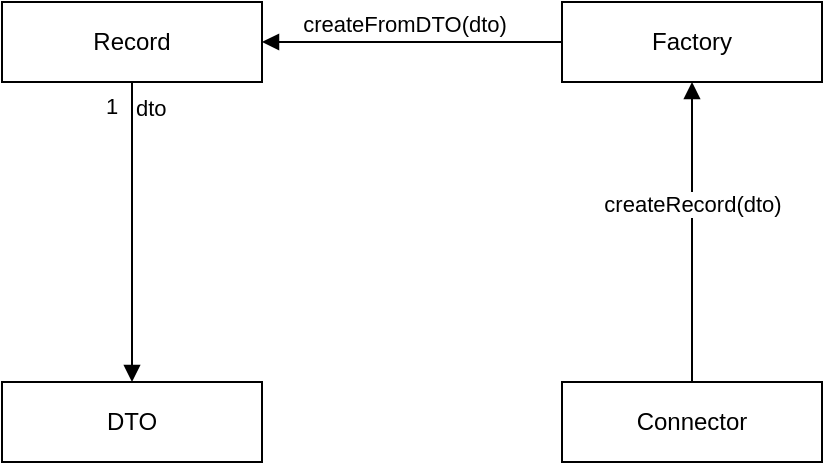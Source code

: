<mxfile version="22.1.4" type="device">
  <diagram id="C5RBs43oDa-KdzZeNtuy" name="Page-1">
    <mxGraphModel dx="971" dy="541" grid="1" gridSize="10" guides="1" tooltips="1" connect="1" arrows="1" fold="1" page="1" pageScale="1" pageWidth="827" pageHeight="1169" math="0" shadow="0">
      <root>
        <mxCell id="WIyWlLk6GJQsqaUBKTNV-0" />
        <mxCell id="WIyWlLk6GJQsqaUBKTNV-1" parent="WIyWlLk6GJQsqaUBKTNV-0" />
        <mxCell id="WmSHyUOoIof1mVieS2In-0" value="Record" style="rounded=0;whiteSpace=wrap;html=1;" parent="WIyWlLk6GJQsqaUBKTNV-1" vertex="1">
          <mxGeometry x="150" y="70" width="130" height="40" as="geometry" />
        </mxCell>
        <mxCell id="WmSHyUOoIof1mVieS2In-1" value="DTO" style="rounded=0;whiteSpace=wrap;html=1;" parent="WIyWlLk6GJQsqaUBKTNV-1" vertex="1">
          <mxGeometry x="150" y="260" width="130" height="40" as="geometry" />
        </mxCell>
        <mxCell id="WmSHyUOoIof1mVieS2In-2" value="Factory" style="rounded=0;whiteSpace=wrap;html=1;" parent="WIyWlLk6GJQsqaUBKTNV-1" vertex="1">
          <mxGeometry x="430" y="70" width="130" height="40" as="geometry" />
        </mxCell>
        <mxCell id="WmSHyUOoIof1mVieS2In-3" value="Connector" style="rounded=0;whiteSpace=wrap;html=1;" parent="WIyWlLk6GJQsqaUBKTNV-1" vertex="1">
          <mxGeometry x="430" y="260" width="130" height="40" as="geometry" />
        </mxCell>
        <mxCell id="WmSHyUOoIof1mVieS2In-5" value="dto" style="endArrow=block;endFill=1;html=1;edgeStyle=orthogonalEdgeStyle;align=left;verticalAlign=top;rounded=0;exitX=0.5;exitY=1;exitDx=0;exitDy=0;entryX=0.5;entryY=0;entryDx=0;entryDy=0;" parent="WIyWlLk6GJQsqaUBKTNV-1" source="WmSHyUOoIof1mVieS2In-0" target="WmSHyUOoIof1mVieS2In-1" edge="1">
          <mxGeometry x="-1" relative="1" as="geometry">
            <mxPoint x="240" y="230" as="sourcePoint" />
            <mxPoint x="490" y="420" as="targetPoint" />
          </mxGeometry>
        </mxCell>
        <mxCell id="WmSHyUOoIof1mVieS2In-6" value="1" style="edgeLabel;resizable=0;html=1;align=left;verticalAlign=bottom;" parent="WmSHyUOoIof1mVieS2In-5" connectable="0" vertex="1">
          <mxGeometry x="-1" relative="1" as="geometry">
            <mxPoint x="-15" y="20" as="offset" />
          </mxGeometry>
        </mxCell>
        <mxCell id="WmSHyUOoIof1mVieS2In-13" value="createRecord(dto)" style="html=1;verticalAlign=bottom;endArrow=block;curved=0;rounded=0;exitX=0.5;exitY=0;exitDx=0;exitDy=0;" parent="WIyWlLk6GJQsqaUBKTNV-1" source="WmSHyUOoIof1mVieS2In-3" edge="1">
          <mxGeometry x="0.067" relative="1" as="geometry">
            <mxPoint x="288" y="120" as="sourcePoint" />
            <mxPoint x="495" y="110" as="targetPoint" />
            <mxPoint as="offset" />
          </mxGeometry>
        </mxCell>
        <mxCell id="1_g0iV2HbMcn_0EJxqic-0" value="createFromDTO(dto)" style="html=1;verticalAlign=bottom;endArrow=block;curved=0;rounded=0;exitX=0;exitY=0.5;exitDx=0;exitDy=0;entryX=1;entryY=0.5;entryDx=0;entryDy=0;" edge="1" parent="WIyWlLk6GJQsqaUBKTNV-1" source="WmSHyUOoIof1mVieS2In-2" target="WmSHyUOoIof1mVieS2In-0">
          <mxGeometry x="0.062" relative="1" as="geometry">
            <mxPoint x="475" y="270" as="sourcePoint" />
            <mxPoint x="475" y="120" as="targetPoint" />
            <mxPoint as="offset" />
          </mxGeometry>
        </mxCell>
      </root>
    </mxGraphModel>
  </diagram>
</mxfile>

